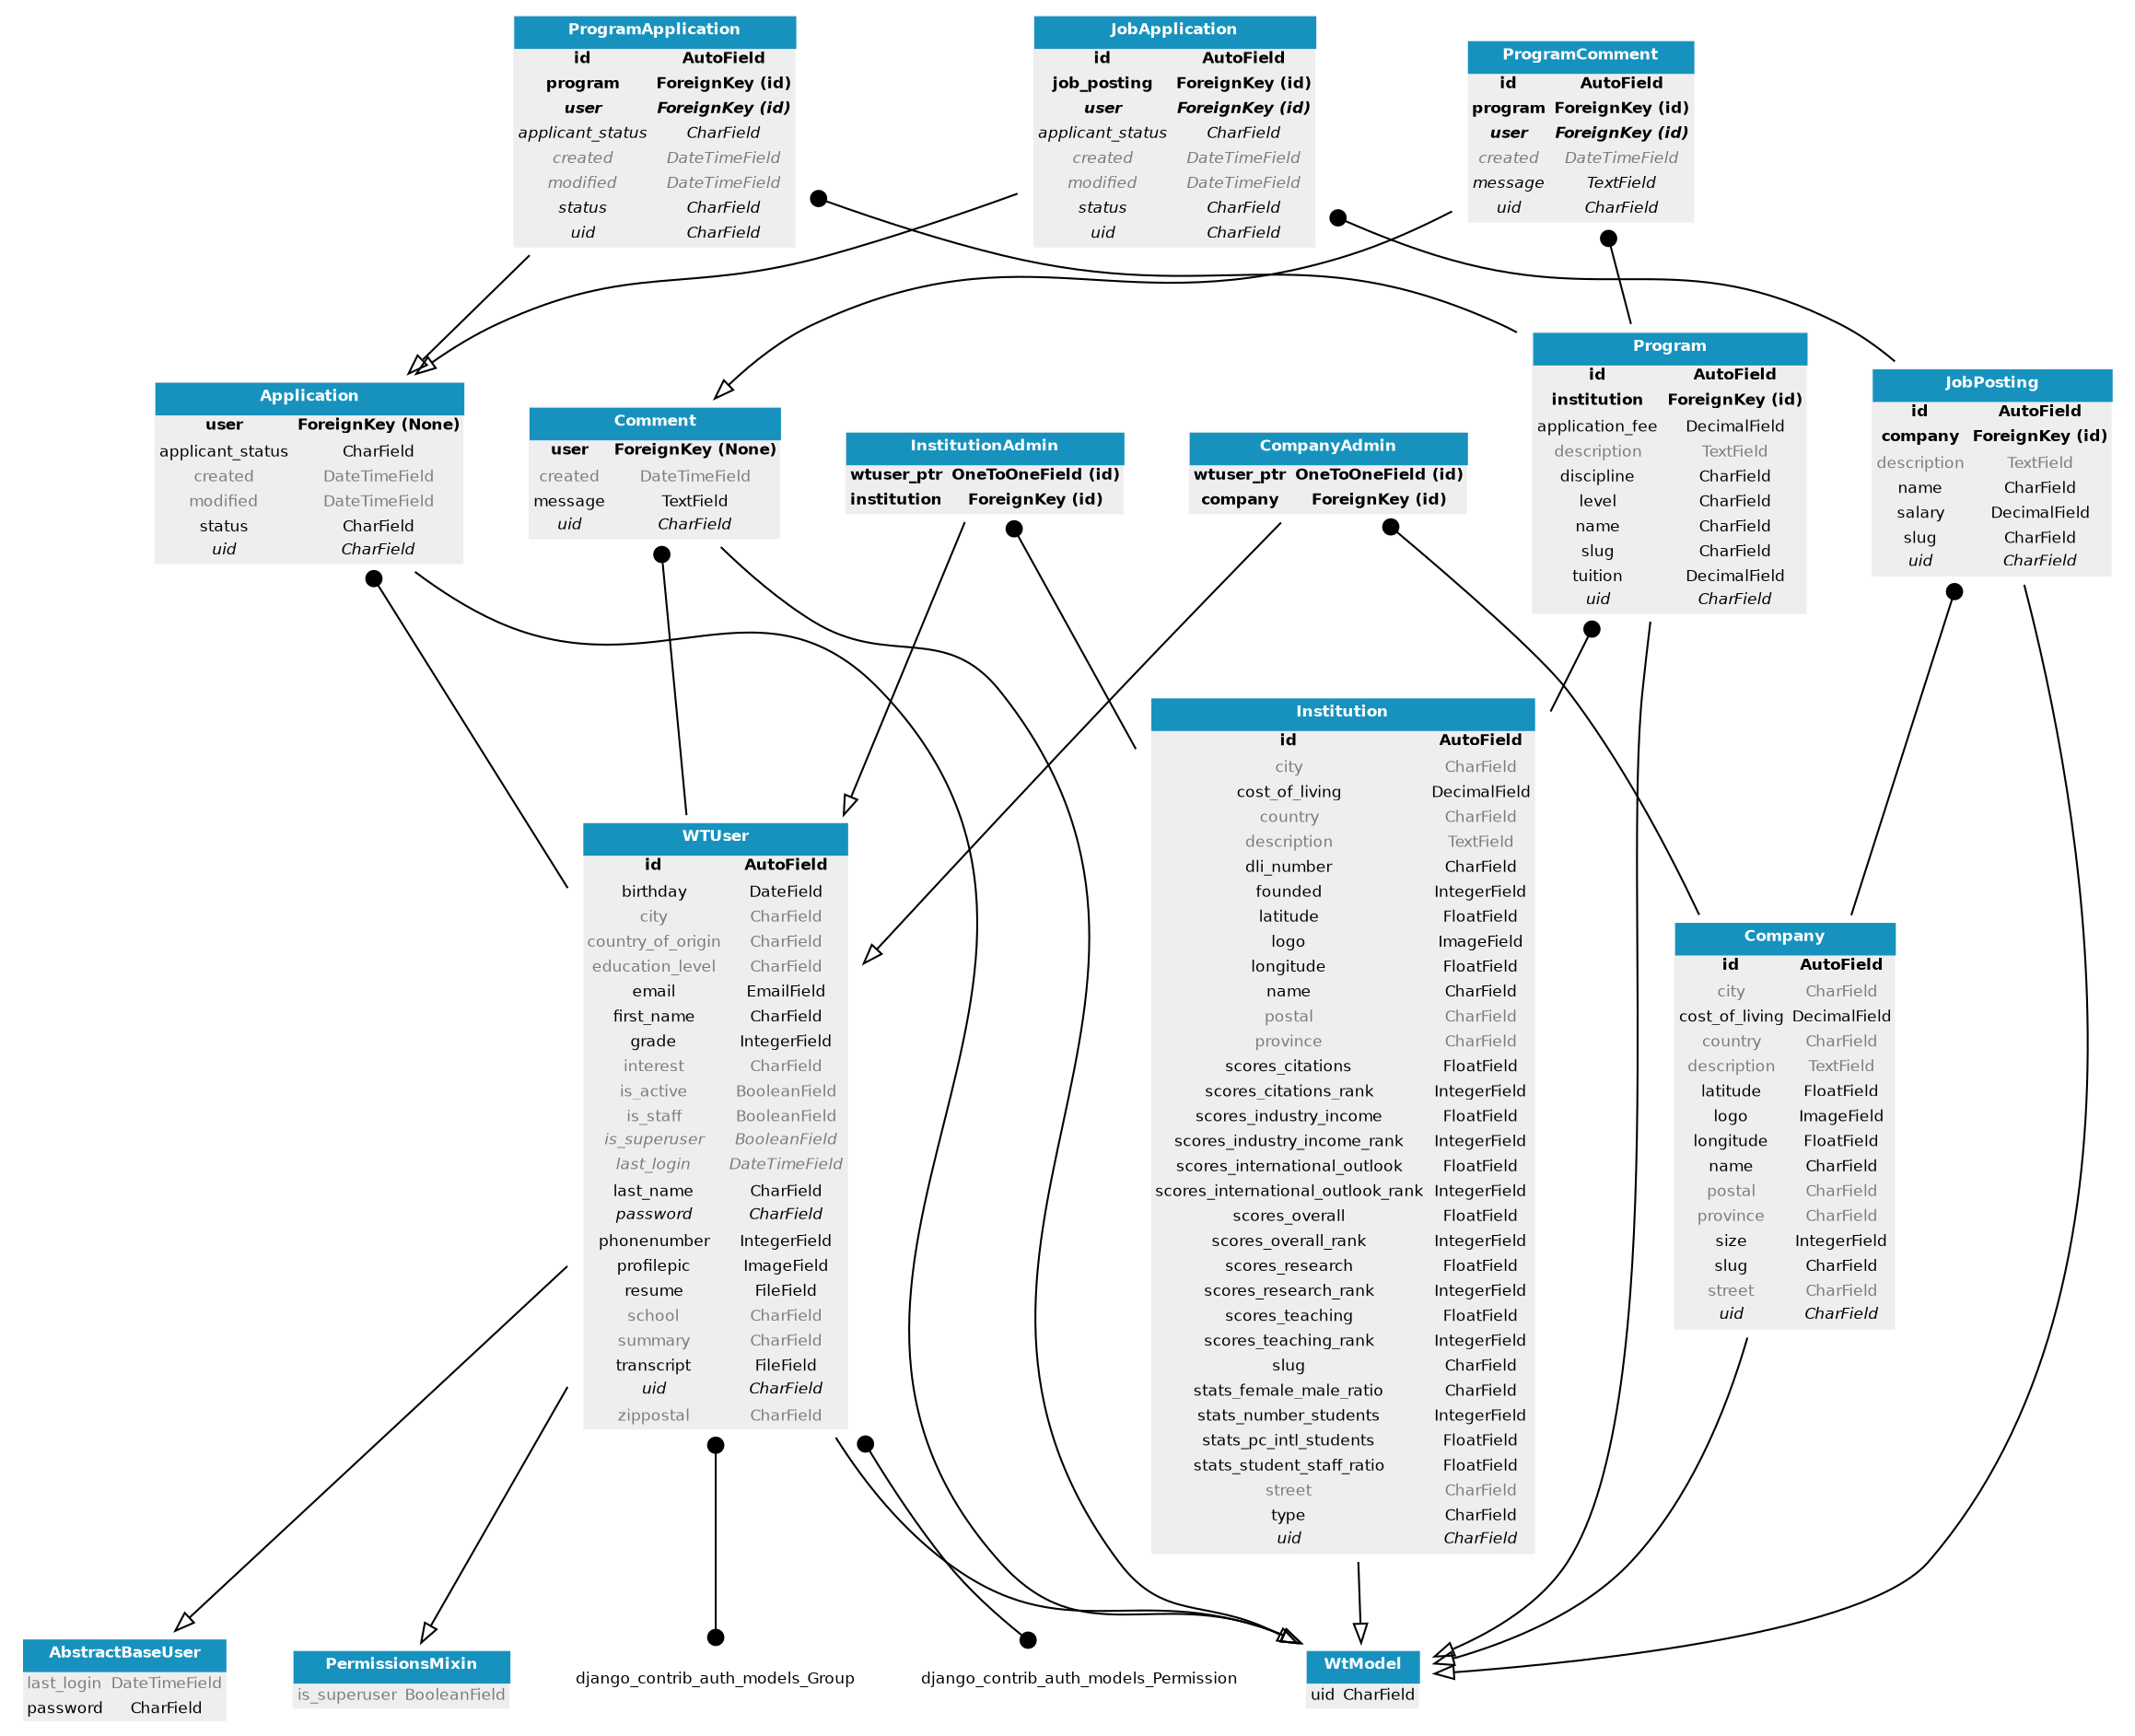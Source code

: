 digraph model_graph {
  // Dotfile by Django-Extensions graph_models
  // Created: 2019-04-24 23:32
  // Cli Options: wiseturn -e --dot -o uml.dot

  fontname = "helvetica"
  fontsize = 8
  splines  = true

  node [
    fontname = "helvetica"
    shape = "plaintext"
    fontsize = 8
  ]

  edge [
    fontname = "helvetica"
    fontsize = 8
  ]

  // Labels


  django_contrib_auth_base_user_AbstractBaseUser [label=<
    <TABLE BGCOLOR="#eeeeee" BORDER="0" CELLBORDER="0" CELLSPACING="0"><TR><TD COLSPAN="2" CELLPADDING="4" ALIGN="CENTER" BGCOLOR="#1792be"><FONT COLOR="white"><b>AbstractBaseUser</b></FONT></TD></TR>
  <TR><TD><FONT point-size="8"><FONT COLOR="#7B7B7B">last_login</FONT></FONT></TD><TD><FONT point-size="8"><FONT COLOR="#7B7B7B">DateTimeField</FONT></FONT></TD></TR><TR><TD><FONT point-size="8">password</FONT></TD><TD><FONT point-size="8">CharField</FONT></TD></TR>
    </TABLE>
    >]

  wiseturn_models_WtModel [label=<
    <TABLE BGCOLOR="#eeeeee" BORDER="0" CELLBORDER="0" CELLSPACING="0"><TR><TD COLSPAN="2" CELLPADDING="4" ALIGN="CENTER" BGCOLOR="#1792be"><FONT COLOR="white"><b>WtModel</b></FONT></TD></TR>
  <TR><TD><FONT point-size="8">uid</FONT></TD><TD><FONT point-size="8">CharField</FONT></TD></TR>
    </TABLE>
    >]

  wiseturn_models_Application [label=<
    <TABLE BGCOLOR="#eeeeee" BORDER="0" CELLBORDER="0" CELLSPACING="0"><TR><TD COLSPAN="2" CELLPADDING="4" ALIGN="CENTER" BGCOLOR="#1792be"><FONT COLOR="white"><b>Application</b></FONT></TD></TR>
  <TR><TD><FONT point-size="8"><b>user</b></FONT></TD><TD><FONT point-size="8"><b>ForeignKey (None)</b></FONT></TD></TR><TR><TD><FONT point-size="8">applicant_status</FONT></TD><TD><FONT point-size="8">CharField</FONT></TD></TR><TR><TD><FONT point-size="8"><FONT COLOR="#7B7B7B">created</FONT></FONT></TD><TD><FONT point-size="8"><FONT COLOR="#7B7B7B">DateTimeField</FONT></FONT></TD></TR><TR><TD><FONT point-size="8"><FONT COLOR="#7B7B7B">modified</FONT></FONT></TD><TD><FONT point-size="8"><FONT COLOR="#7B7B7B">DateTimeField</FONT></FONT></TD></TR><TR><TD><FONT point-size="8">status</FONT></TD><TD><FONT point-size="8">CharField</FONT></TD></TR><TR><TD><FONT point-size="8"><i>uid</i></FONT></TD><TD><FONT point-size="8"><i>CharField</i></FONT></TD></TR>
    </TABLE>
    >]

  wiseturn_models_Comment [label=<
    <TABLE BGCOLOR="#eeeeee" BORDER="0" CELLBORDER="0" CELLSPACING="0"><TR><TD COLSPAN="2" CELLPADDING="4" ALIGN="CENTER" BGCOLOR="#1792be"><FONT COLOR="white"><b>Comment</b></FONT></TD></TR>
  <TR><TD><FONT point-size="8"><b>user</b></FONT></TD><TD><FONT point-size="8"><b>ForeignKey (None)</b></FONT></TD></TR><TR><TD><FONT point-size="8"><FONT COLOR="#7B7B7B">created</FONT></FONT></TD><TD><FONT point-size="8"><FONT COLOR="#7B7B7B">DateTimeField</FONT></FONT></TD></TR><TR><TD><FONT point-size="8">message</FONT></TD><TD><FONT point-size="8">TextField</FONT></TD></TR><TR><TD><FONT point-size="8"><i>uid</i></FONT></TD><TD><FONT point-size="8"><i>CharField</i></FONT></TD></TR>
    </TABLE>
    >]

  django_contrib_auth_models_PermissionsMixin [label=<
    <TABLE BGCOLOR="#eeeeee" BORDER="0" CELLBORDER="0" CELLSPACING="0"><TR><TD COLSPAN="2" CELLPADDING="4" ALIGN="CENTER" BGCOLOR="#1792be"><FONT COLOR="white"><b>PermissionsMixin</b></FONT></TD></TR>
  <TR><TD><FONT point-size="8"><FONT COLOR="#7B7B7B">is_superuser</FONT></FONT></TD><TD><FONT point-size="8"><FONT COLOR="#7B7B7B">BooleanField</FONT></FONT></TD></TR>
    </TABLE>
    >]

  wiseturn_models_WTUser [label=<
    <TABLE BGCOLOR="#eeeeee" BORDER="0" CELLBORDER="0" CELLSPACING="0"><TR><TD COLSPAN="2" CELLPADDING="4" ALIGN="CENTER" BGCOLOR="#1792be"><FONT COLOR="white"><b>WTUser</b></FONT></TD></TR>
  <TR><TD><FONT point-size="8"><b>id</b></FONT></TD><TD><FONT point-size="8"><b>AutoField</b></FONT></TD></TR><TR><TD><FONT point-size="8">birthday</FONT></TD><TD><FONT point-size="8">DateField</FONT></TD></TR><TR><TD><FONT point-size="8"><FONT COLOR="#7B7B7B">city</FONT></FONT></TD><TD><FONT point-size="8"><FONT COLOR="#7B7B7B">CharField</FONT></FONT></TD></TR><TR><TD><FONT point-size="8"><FONT COLOR="#7B7B7B">country_of_origin</FONT></FONT></TD><TD><FONT point-size="8"><FONT COLOR="#7B7B7B">CharField</FONT></FONT></TD></TR><TR><TD><FONT point-size="8"><FONT COLOR="#7B7B7B">education_level</FONT></FONT></TD><TD><FONT point-size="8"><FONT COLOR="#7B7B7B">CharField</FONT></FONT></TD></TR><TR><TD><FONT point-size="8">email</FONT></TD><TD><FONT point-size="8">EmailField</FONT></TD></TR><TR><TD><FONT point-size="8">first_name</FONT></TD><TD><FONT point-size="8">CharField</FONT></TD></TR><TR><TD><FONT point-size="8">grade</FONT></TD><TD><FONT point-size="8">IntegerField</FONT></TD></TR><TR><TD><FONT point-size="8"><FONT COLOR="#7B7B7B">interest</FONT></FONT></TD><TD><FONT point-size="8"><FONT COLOR="#7B7B7B">CharField</FONT></FONT></TD></TR><TR><TD><FONT point-size="8"><FONT COLOR="#7B7B7B">is_active</FONT></FONT></TD><TD><FONT point-size="8"><FONT COLOR="#7B7B7B">BooleanField</FONT></FONT></TD></TR><TR><TD><FONT point-size="8"><FONT COLOR="#7B7B7B">is_staff</FONT></FONT></TD><TD><FONT point-size="8"><FONT COLOR="#7B7B7B">BooleanField</FONT></FONT></TD></TR><TR><TD><FONT point-size="8"><FONT COLOR="#7B7B7B"><i>is_superuser</i></FONT></FONT></TD><TD><FONT point-size="8"><FONT COLOR="#7B7B7B"><i>BooleanField</i></FONT></FONT></TD></TR><TR><TD><FONT point-size="8"><FONT COLOR="#7B7B7B"><i>last_login</i></FONT></FONT></TD><TD><FONT point-size="8"><FONT COLOR="#7B7B7B"><i>DateTimeField</i></FONT></FONT></TD></TR><TR><TD><FONT point-size="8">last_name</FONT></TD><TD><FONT point-size="8">CharField</FONT></TD></TR><TR><TD><FONT point-size="8"><i>password</i></FONT></TD><TD><FONT point-size="8"><i>CharField</i></FONT></TD></TR><TR><TD><FONT point-size="8">phonenumber</FONT></TD><TD><FONT point-size="8">IntegerField</FONT></TD></TR><TR><TD><FONT point-size="8">profilepic</FONT></TD><TD><FONT point-size="8">ImageField</FONT></TD></TR><TR><TD><FONT point-size="8">resume</FONT></TD><TD><FONT point-size="8">FileField</FONT></TD></TR><TR><TD><FONT point-size="8"><FONT COLOR="#7B7B7B">school</FONT></FONT></TD><TD><FONT point-size="8"><FONT COLOR="#7B7B7B">CharField</FONT></FONT></TD></TR><TR><TD><FONT point-size="8"><FONT COLOR="#7B7B7B">summary</FONT></FONT></TD><TD><FONT point-size="8"><FONT COLOR="#7B7B7B">CharField</FONT></FONT></TD></TR><TR><TD><FONT point-size="8">transcript</FONT></TD><TD><FONT point-size="8">FileField</FONT></TD></TR><TR><TD><FONT point-size="8"><i>uid</i></FONT></TD><TD><FONT point-size="8"><i>CharField</i></FONT></TD></TR><TR><TD><FONT point-size="8"><FONT COLOR="#7B7B7B">zippostal</FONT></FONT></TD><TD><FONT point-size="8"><FONT COLOR="#7B7B7B">CharField</FONT></FONT></TD></TR>
    </TABLE>
    >]

  wiseturn_models_InstitutionAdmin [label=<
    <TABLE BGCOLOR="#eeeeee" BORDER="0" CELLBORDER="0" CELLSPACING="0"><TR><TD COLSPAN="2" CELLPADDING="4" ALIGN="CENTER" BGCOLOR="#1792be"><FONT COLOR="white"><b>InstitutionAdmin</b></FONT></TD></TR>
  <TR><TD><FONT point-size="8"><b>wtuser_ptr</b></FONT></TD><TD><FONT point-size="8"><b>OneToOneField (id)</b></FONT></TD></TR><TR><TD><FONT point-size="8"><b>institution</b></FONT></TD><TD><FONT point-size="8"><b>ForeignKey (id)</b></FONT></TD></TR>
    </TABLE>
    >]

  wiseturn_models_CompanyAdmin [label=<
    <TABLE BGCOLOR="#eeeeee" BORDER="0" CELLBORDER="0" CELLSPACING="0"><TR><TD COLSPAN="2" CELLPADDING="4" ALIGN="CENTER" BGCOLOR="#1792be"><FONT COLOR="white"><b>CompanyAdmin</b></FONT></TD></TR>
  <TR><TD><FONT point-size="8"><b>wtuser_ptr</b></FONT></TD><TD><FONT point-size="8"><b>OneToOneField (id)</b></FONT></TD></TR><TR><TD><FONT point-size="8"><b>company</b></FONT></TD><TD><FONT point-size="8"><b>ForeignKey (id)</b></FONT></TD></TR>
    </TABLE>
    >]

  wiseturn_models_Institution [label=<
    <TABLE BGCOLOR="#eeeeee" BORDER="0" CELLBORDER="0" CELLSPACING="0"><TR><TD COLSPAN="2" CELLPADDING="4" ALIGN="CENTER" BGCOLOR="#1792be"><FONT COLOR="white"><b>Institution</b></FONT></TD></TR>
  <TR><TD><FONT point-size="8"><b>id</b></FONT></TD><TD><FONT point-size="8"><b>AutoField</b></FONT></TD></TR><TR><TD><FONT point-size="8"><FONT COLOR="#7B7B7B">city</FONT></FONT></TD><TD><FONT point-size="8"><FONT COLOR="#7B7B7B">CharField</FONT></FONT></TD></TR><TR><TD><FONT point-size="8">cost_of_living</FONT></TD><TD><FONT point-size="8">DecimalField</FONT></TD></TR><TR><TD><FONT point-size="8"><FONT COLOR="#7B7B7B">country</FONT></FONT></TD><TD><FONT point-size="8"><FONT COLOR="#7B7B7B">CharField</FONT></FONT></TD></TR><TR><TD><FONT point-size="8"><FONT COLOR="#7B7B7B">description</FONT></FONT></TD><TD><FONT point-size="8"><FONT COLOR="#7B7B7B">TextField</FONT></FONT></TD></TR><TR><TD><FONT point-size="8">dli_number</FONT></TD><TD><FONT point-size="8">CharField</FONT></TD></TR><TR><TD><FONT point-size="8">founded</FONT></TD><TD><FONT point-size="8">IntegerField</FONT></TD></TR><TR><TD><FONT point-size="8">latitude</FONT></TD><TD><FONT point-size="8">FloatField</FONT></TD></TR><TR><TD><FONT point-size="8">logo</FONT></TD><TD><FONT point-size="8">ImageField</FONT></TD></TR><TR><TD><FONT point-size="8">longitude</FONT></TD><TD><FONT point-size="8">FloatField</FONT></TD></TR><TR><TD><FONT point-size="8">name</FONT></TD><TD><FONT point-size="8">CharField</FONT></TD></TR><TR><TD><FONT point-size="8"><FONT COLOR="#7B7B7B">postal</FONT></FONT></TD><TD><FONT point-size="8"><FONT COLOR="#7B7B7B">CharField</FONT></FONT></TD></TR><TR><TD><FONT point-size="8"><FONT COLOR="#7B7B7B">province</FONT></FONT></TD><TD><FONT point-size="8"><FONT COLOR="#7B7B7B">CharField</FONT></FONT></TD></TR><TR><TD><FONT point-size="8">scores_citations</FONT></TD><TD><FONT point-size="8">FloatField</FONT></TD></TR><TR><TD><FONT point-size="8">scores_citations_rank</FONT></TD><TD><FONT point-size="8">IntegerField</FONT></TD></TR><TR><TD><FONT point-size="8">scores_industry_income</FONT></TD><TD><FONT point-size="8">FloatField</FONT></TD></TR><TR><TD><FONT point-size="8">scores_industry_income_rank</FONT></TD><TD><FONT point-size="8">IntegerField</FONT></TD></TR><TR><TD><FONT point-size="8">scores_international_outlook</FONT></TD><TD><FONT point-size="8">FloatField</FONT></TD></TR><TR><TD><FONT point-size="8">scores_international_outlook_rank</FONT></TD><TD><FONT point-size="8">IntegerField</FONT></TD></TR><TR><TD><FONT point-size="8">scores_overall</FONT></TD><TD><FONT point-size="8">FloatField</FONT></TD></TR><TR><TD><FONT point-size="8">scores_overall_rank</FONT></TD><TD><FONT point-size="8">IntegerField</FONT></TD></TR><TR><TD><FONT point-size="8">scores_research</FONT></TD><TD><FONT point-size="8">FloatField</FONT></TD></TR><TR><TD><FONT point-size="8">scores_research_rank</FONT></TD><TD><FONT point-size="8">IntegerField</FONT></TD></TR><TR><TD><FONT point-size="8">scores_teaching</FONT></TD><TD><FONT point-size="8">FloatField</FONT></TD></TR><TR><TD><FONT point-size="8">scores_teaching_rank</FONT></TD><TD><FONT point-size="8">IntegerField</FONT></TD></TR><TR><TD><FONT point-size="8">slug</FONT></TD><TD><FONT point-size="8">CharField</FONT></TD></TR><TR><TD><FONT point-size="8">stats_female_male_ratio</FONT></TD><TD><FONT point-size="8">CharField</FONT></TD></TR><TR><TD><FONT point-size="8">stats_number_students</FONT></TD><TD><FONT point-size="8">IntegerField</FONT></TD></TR><TR><TD><FONT point-size="8">stats_pc_intl_students</FONT></TD><TD><FONT point-size="8">FloatField</FONT></TD></TR><TR><TD><FONT point-size="8">stats_student_staff_ratio</FONT></TD><TD><FONT point-size="8">FloatField</FONT></TD></TR><TR><TD><FONT point-size="8"><FONT COLOR="#7B7B7B">street</FONT></FONT></TD><TD><FONT point-size="8"><FONT COLOR="#7B7B7B">CharField</FONT></FONT></TD></TR><TR><TD><FONT point-size="8">type</FONT></TD><TD><FONT point-size="8">CharField</FONT></TD></TR><TR><TD><FONT point-size="8"><i>uid</i></FONT></TD><TD><FONT point-size="8"><i>CharField</i></FONT></TD></TR>
    </TABLE>
    >]

  wiseturn_models_Program [label=<
    <TABLE BGCOLOR="#eeeeee" BORDER="0" CELLBORDER="0" CELLSPACING="0"><TR><TD COLSPAN="2" CELLPADDING="4" ALIGN="CENTER" BGCOLOR="#1792be"><FONT COLOR="white"><b>Program</b></FONT></TD></TR>
  <TR><TD><FONT point-size="8"><b>id</b></FONT></TD><TD><FONT point-size="8"><b>AutoField</b></FONT></TD></TR><TR><TD><FONT point-size="8"><b>institution</b></FONT></TD><TD><FONT point-size="8"><b>ForeignKey (id)</b></FONT></TD></TR><TR><TD><FONT point-size="8">application_fee</FONT></TD><TD><FONT point-size="8">DecimalField</FONT></TD></TR><TR><TD><FONT point-size="8"><FONT COLOR="#7B7B7B">description</FONT></FONT></TD><TD><FONT point-size="8"><FONT COLOR="#7B7B7B">TextField</FONT></FONT></TD></TR><TR><TD><FONT point-size="8">discipline</FONT></TD><TD><FONT point-size="8">CharField</FONT></TD></TR><TR><TD><FONT point-size="8">level</FONT></TD><TD><FONT point-size="8">CharField</FONT></TD></TR><TR><TD><FONT point-size="8">name</FONT></TD><TD><FONT point-size="8">CharField</FONT></TD></TR><TR><TD><FONT point-size="8">slug</FONT></TD><TD><FONT point-size="8">CharField</FONT></TD></TR><TR><TD><FONT point-size="8">tuition</FONT></TD><TD><FONT point-size="8">DecimalField</FONT></TD></TR><TR><TD><FONT point-size="8"><i>uid</i></FONT></TD><TD><FONT point-size="8"><i>CharField</i></FONT></TD></TR>
    </TABLE>
    >]

  wiseturn_models_ProgramComment [label=<
    <TABLE BGCOLOR="#eeeeee" BORDER="0" CELLBORDER="0" CELLSPACING="0"><TR><TD COLSPAN="2" CELLPADDING="4" ALIGN="CENTER" BGCOLOR="#1792be"><FONT COLOR="white"><b>ProgramComment</b></FONT></TD></TR>
  <TR><TD><FONT point-size="8"><b>id</b></FONT></TD><TD><FONT point-size="8"><b>AutoField</b></FONT></TD></TR><TR><TD><FONT point-size="8"><b>program</b></FONT></TD><TD><FONT point-size="8"><b>ForeignKey (id)</b></FONT></TD></TR><TR><TD><FONT point-size="8"><i><b>user</b></i></FONT></TD><TD><FONT point-size="8"><i><b>ForeignKey (id)</b></i></FONT></TD></TR><TR><TD><FONT point-size="8"><FONT COLOR="#7B7B7B"><i>created</i></FONT></FONT></TD><TD><FONT point-size="8"><FONT COLOR="#7B7B7B"><i>DateTimeField</i></FONT></FONT></TD></TR><TR><TD><FONT point-size="8"><i>message</i></FONT></TD><TD><FONT point-size="8"><i>TextField</i></FONT></TD></TR><TR><TD><FONT point-size="8"><i>uid</i></FONT></TD><TD><FONT point-size="8"><i>CharField</i></FONT></TD></TR>
    </TABLE>
    >]

  wiseturn_models_Company [label=<
    <TABLE BGCOLOR="#eeeeee" BORDER="0" CELLBORDER="0" CELLSPACING="0"><TR><TD COLSPAN="2" CELLPADDING="4" ALIGN="CENTER" BGCOLOR="#1792be"><FONT COLOR="white"><b>Company</b></FONT></TD></TR>
  <TR><TD><FONT point-size="8"><b>id</b></FONT></TD><TD><FONT point-size="8"><b>AutoField</b></FONT></TD></TR><TR><TD><FONT point-size="8"><FONT COLOR="#7B7B7B">city</FONT></FONT></TD><TD><FONT point-size="8"><FONT COLOR="#7B7B7B">CharField</FONT></FONT></TD></TR><TR><TD><FONT point-size="8">cost_of_living</FONT></TD><TD><FONT point-size="8">DecimalField</FONT></TD></TR><TR><TD><FONT point-size="8"><FONT COLOR="#7B7B7B">country</FONT></FONT></TD><TD><FONT point-size="8"><FONT COLOR="#7B7B7B">CharField</FONT></FONT></TD></TR><TR><TD><FONT point-size="8"><FONT COLOR="#7B7B7B">description</FONT></FONT></TD><TD><FONT point-size="8"><FONT COLOR="#7B7B7B">TextField</FONT></FONT></TD></TR><TR><TD><FONT point-size="8">latitude</FONT></TD><TD><FONT point-size="8">FloatField</FONT></TD></TR><TR><TD><FONT point-size="8">logo</FONT></TD><TD><FONT point-size="8">ImageField</FONT></TD></TR><TR><TD><FONT point-size="8">longitude</FONT></TD><TD><FONT point-size="8">FloatField</FONT></TD></TR><TR><TD><FONT point-size="8">name</FONT></TD><TD><FONT point-size="8">CharField</FONT></TD></TR><TR><TD><FONT point-size="8"><FONT COLOR="#7B7B7B">postal</FONT></FONT></TD><TD><FONT point-size="8"><FONT COLOR="#7B7B7B">CharField</FONT></FONT></TD></TR><TR><TD><FONT point-size="8"><FONT COLOR="#7B7B7B">province</FONT></FONT></TD><TD><FONT point-size="8"><FONT COLOR="#7B7B7B">CharField</FONT></FONT></TD></TR><TR><TD><FONT point-size="8">size</FONT></TD><TD><FONT point-size="8">IntegerField</FONT></TD></TR><TR><TD><FONT point-size="8">slug</FONT></TD><TD><FONT point-size="8">CharField</FONT></TD></TR><TR><TD><FONT point-size="8"><FONT COLOR="#7B7B7B">street</FONT></FONT></TD><TD><FONT point-size="8"><FONT COLOR="#7B7B7B">CharField</FONT></FONT></TD></TR><TR><TD><FONT point-size="8"><i>uid</i></FONT></TD><TD><FONT point-size="8"><i>CharField</i></FONT></TD></TR>
    </TABLE>
    >]

  wiseturn_models_JobPosting [label=<
    <TABLE BGCOLOR="#eeeeee" BORDER="0" CELLBORDER="0" CELLSPACING="0"><TR><TD COLSPAN="2" CELLPADDING="4" ALIGN="CENTER" BGCOLOR="#1792be"><FONT COLOR="white"><b>JobPosting</b></FONT></TD></TR>
  <TR><TD><FONT point-size="8"><b>id</b></FONT></TD><TD><FONT point-size="8"><b>AutoField</b></FONT></TD></TR><TR><TD><FONT point-size="8"><b>company</b></FONT></TD><TD><FONT point-size="8"><b>ForeignKey (id)</b></FONT></TD></TR><TR><TD><FONT point-size="8"><FONT COLOR="#7B7B7B">description</FONT></FONT></TD><TD><FONT point-size="8"><FONT COLOR="#7B7B7B">TextField</FONT></FONT></TD></TR><TR><TD><FONT point-size="8">name</FONT></TD><TD><FONT point-size="8">CharField</FONT></TD></TR><TR><TD><FONT point-size="8">salary</FONT></TD><TD><FONT point-size="8">DecimalField</FONT></TD></TR><TR><TD><FONT point-size="8">slug</FONT></TD><TD><FONT point-size="8">CharField</FONT></TD></TR><TR><TD><FONT point-size="8"><i>uid</i></FONT></TD><TD><FONT point-size="8"><i>CharField</i></FONT></TD></TR>
    </TABLE>
    >]

  wiseturn_models_ProgramApplication [label=<
    <TABLE BGCOLOR="#eeeeee" BORDER="0" CELLBORDER="0" CELLSPACING="0"><TR><TD COLSPAN="2" CELLPADDING="4" ALIGN="CENTER" BGCOLOR="#1792be"><FONT COLOR="white"><b>ProgramApplication</b></FONT></TD></TR>
  <TR><TD><FONT point-size="8"><b>id</b></FONT></TD><TD><FONT point-size="8"><b>AutoField</b></FONT></TD></TR><TR><TD><FONT point-size="8"><b>program</b></FONT></TD><TD><FONT point-size="8"><b>ForeignKey (id)</b></FONT></TD></TR><TR><TD><FONT point-size="8"><i><b>user</b></i></FONT></TD><TD><FONT point-size="8"><i><b>ForeignKey (id)</b></i></FONT></TD></TR><TR><TD><FONT point-size="8"><i>applicant_status</i></FONT></TD><TD><FONT point-size="8"><i>CharField</i></FONT></TD></TR><TR><TD><FONT point-size="8"><FONT COLOR="#7B7B7B"><i>created</i></FONT></FONT></TD><TD><FONT point-size="8"><FONT COLOR="#7B7B7B"><i>DateTimeField</i></FONT></FONT></TD></TR><TR><TD><FONT point-size="8"><FONT COLOR="#7B7B7B"><i>modified</i></FONT></FONT></TD><TD><FONT point-size="8"><FONT COLOR="#7B7B7B"><i>DateTimeField</i></FONT></FONT></TD></TR><TR><TD><FONT point-size="8"><i>status</i></FONT></TD><TD><FONT point-size="8"><i>CharField</i></FONT></TD></TR><TR><TD><FONT point-size="8"><i>uid</i></FONT></TD><TD><FONT point-size="8"><i>CharField</i></FONT></TD></TR>
    </TABLE>
    >]

  wiseturn_models_JobApplication [label=<
    <TABLE BGCOLOR="#eeeeee" BORDER="0" CELLBORDER="0" CELLSPACING="0"><TR><TD COLSPAN="2" CELLPADDING="4" ALIGN="CENTER" BGCOLOR="#1792be"><FONT COLOR="white"><b>JobApplication</b></FONT></TD></TR>
  <TR><TD><FONT point-size="8"><b>id</b></FONT></TD><TD><FONT point-size="8"><b>AutoField</b></FONT></TD></TR><TR><TD><FONT point-size="8"><b>job_posting</b></FONT></TD><TD><FONT point-size="8"><b>ForeignKey (id)</b></FONT></TD></TR><TR><TD><FONT point-size="8"><i><b>user</b></i></FONT></TD><TD><FONT point-size="8"><i><b>ForeignKey (id)</b></i></FONT></TD></TR><TR><TD><FONT point-size="8"><i>applicant_status</i></FONT></TD><TD><FONT point-size="8"><i>CharField</i></FONT></TD></TR><TR><TD><FONT point-size="8"><FONT COLOR="#7B7B7B"><i>created</i></FONT></FONT></TD><TD><FONT point-size="8"><FONT COLOR="#7B7B7B"><i>DateTimeField</i></FONT></FONT></TD></TR><TR><TD><FONT point-size="8"><FONT COLOR="#7B7B7B"><i>modified</i></FONT></FONT></TD><TD><FONT point-size="8"><FONT COLOR="#7B7B7B"><i>DateTimeField</i></FONT></FONT></TD></TR><TR><TD><FONT point-size="8"><i>status</i></FONT></TD><TD><FONT point-size="8"><i>CharField</i></FONT></TD></TR><TR><TD><FONT point-size="8"><i>uid</i></FONT></TD><TD><FONT point-size="8"><i>CharField</i></FONT></TD></TR>
    </TABLE>
    >]



  // Relations
wiseturn_models_Application -> wiseturn_models_WTUser
  [label=""] [arrowhead=none, arrowtail=dot, dir=both];
wiseturn_models_Application -> wiseturn_models_WtModel
  [label=""] [arrowhead=empty, arrowtail=none, dir=both];
wiseturn_models_Comment -> wiseturn_models_WTUser
  [label=""] [arrowhead=none, arrowtail=dot, dir=both];
wiseturn_models_Comment -> wiseturn_models_WtModel
  [label=""] [arrowhead=empty, arrowtail=none, dir=both];
wiseturn_models_WTUser -> django_contrib_auth_models_Group
  [label=""] [arrowhead=dot arrowtail=dot, dir=both];
wiseturn_models_WTUser -> django_contrib_auth_models_Permission
  [label=""] [arrowhead=dot arrowtail=dot, dir=both];
wiseturn_models_WTUser -> django_contrib_auth_base_user_AbstractBaseUser
  [label=""] [arrowhead=empty, arrowtail=none, dir=both];
wiseturn_models_WTUser -> django_contrib_auth_models_PermissionsMixin
  [label=""] [arrowhead=empty, arrowtail=none, dir=both];
wiseturn_models_WTUser -> wiseturn_models_WtModel
  [label=""] [arrowhead=empty, arrowtail=none, dir=both];
wiseturn_models_InstitutionAdmin -> wiseturn_models_Institution
  [label=""] [arrowhead=none, arrowtail=dot, dir=both];
wiseturn_models_InstitutionAdmin -> wiseturn_models_WTUser
  [label=""] [arrowhead=empty, arrowtail=none, dir=both];
wiseturn_models_CompanyAdmin -> wiseturn_models_Company
  [label=""] [arrowhead=none, arrowtail=dot, dir=both];
wiseturn_models_CompanyAdmin -> wiseturn_models_WTUser
  [label=""] [arrowhead=empty, arrowtail=none, dir=both];
wiseturn_models_Institution -> wiseturn_models_WtModel
  [label=""] [arrowhead=empty, arrowtail=none, dir=both];
wiseturn_models_Program -> wiseturn_models_Institution
  [label=""] [arrowhead=none, arrowtail=dot, dir=both];
wiseturn_models_Program -> wiseturn_models_WtModel
  [label=""] [arrowhead=empty, arrowtail=none, dir=both];
wiseturn_models_ProgramComment -> wiseturn_models_Program
  [label=""] [arrowhead=none, arrowtail=dot, dir=both];
wiseturn_models_ProgramComment -> wiseturn_models_Comment
  [label=""] [arrowhead=empty, arrowtail=none, dir=both];
wiseturn_models_Company -> wiseturn_models_WtModel
  [label=""] [arrowhead=empty, arrowtail=none, dir=both];
wiseturn_models_JobPosting -> wiseturn_models_Company
  [label=""] [arrowhead=none, arrowtail=dot, dir=both];
wiseturn_models_JobPosting -> wiseturn_models_WtModel
  [label=""] [arrowhead=empty, arrowtail=none, dir=both];
wiseturn_models_ProgramApplication -> wiseturn_models_Program
  [label=""] [arrowhead=none, arrowtail=dot, dir=both];
wiseturn_models_ProgramApplication -> wiseturn_models_Application
  [label=""] [arrowhead=empty, arrowtail=none, dir=both];
wiseturn_models_JobApplication -> wiseturn_models_JobPosting
  [label=""] [arrowhead=none, arrowtail=dot, dir=both];
wiseturn_models_JobApplication -> wiseturn_models_Application
  [label=""] [arrowhead=empty, arrowtail=none, dir=both];


}
